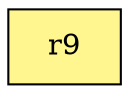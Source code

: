 digraph G {
rankdir=BT;ranksep="2.0";
"r9" [shape=record,fillcolor=khaki1,style=filled,label="{r9}"];
}
